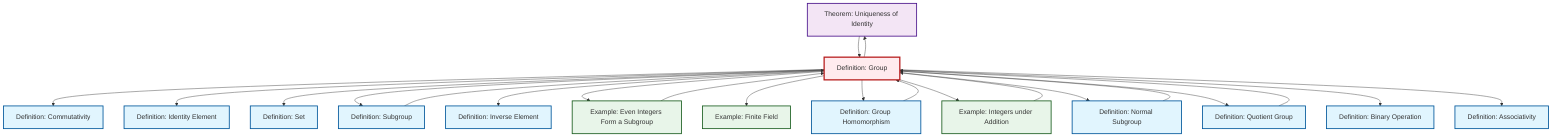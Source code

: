 graph TD
    classDef definition fill:#e1f5fe,stroke:#01579b,stroke-width:2px
    classDef theorem fill:#f3e5f5,stroke:#4a148c,stroke-width:2px
    classDef axiom fill:#fff3e0,stroke:#e65100,stroke-width:2px
    classDef example fill:#e8f5e9,stroke:#1b5e20,stroke-width:2px
    classDef current fill:#ffebee,stroke:#b71c1c,stroke-width:3px
    def-inverse-element["Definition: Inverse Element"]:::definition
    thm-unique-identity["Theorem: Uniqueness of Identity"]:::theorem
    def-quotient-group["Definition: Quotient Group"]:::definition
    def-subgroup["Definition: Subgroup"]:::definition
    def-commutativity["Definition: Commutativity"]:::definition
    def-associativity["Definition: Associativity"]:::definition
    def-group["Definition: Group"]:::definition
    ex-even-integers-subgroup["Example: Even Integers Form a Subgroup"]:::example
    def-identity-element["Definition: Identity Element"]:::definition
    ex-finite-field["Example: Finite Field"]:::example
    def-homomorphism["Definition: Group Homomorphism"]:::definition
    ex-integers-addition["Example: Integers under Addition"]:::example
    def-normal-subgroup["Definition: Normal Subgroup"]:::definition
    def-binary-operation["Definition: Binary Operation"]:::definition
    def-set["Definition: Set"]:::definition
    def-group --> def-commutativity
    def-subgroup --> def-group
    def-quotient-group --> def-group
    def-homomorphism --> def-group
    def-group --> def-identity-element
    def-normal-subgroup --> def-group
    def-group --> def-set
    ex-even-integers-subgroup --> def-group
    def-group --> def-subgroup
    def-group --> def-inverse-element
    def-group --> ex-even-integers-subgroup
    def-group --> ex-finite-field
    def-group --> def-homomorphism
    def-group --> ex-integers-addition
    def-group --> thm-unique-identity
    def-group --> def-normal-subgroup
    def-group --> def-quotient-group
    def-group --> def-binary-operation
    thm-unique-identity --> def-group
    def-group --> def-associativity
    ex-integers-addition --> def-group
    class def-group current